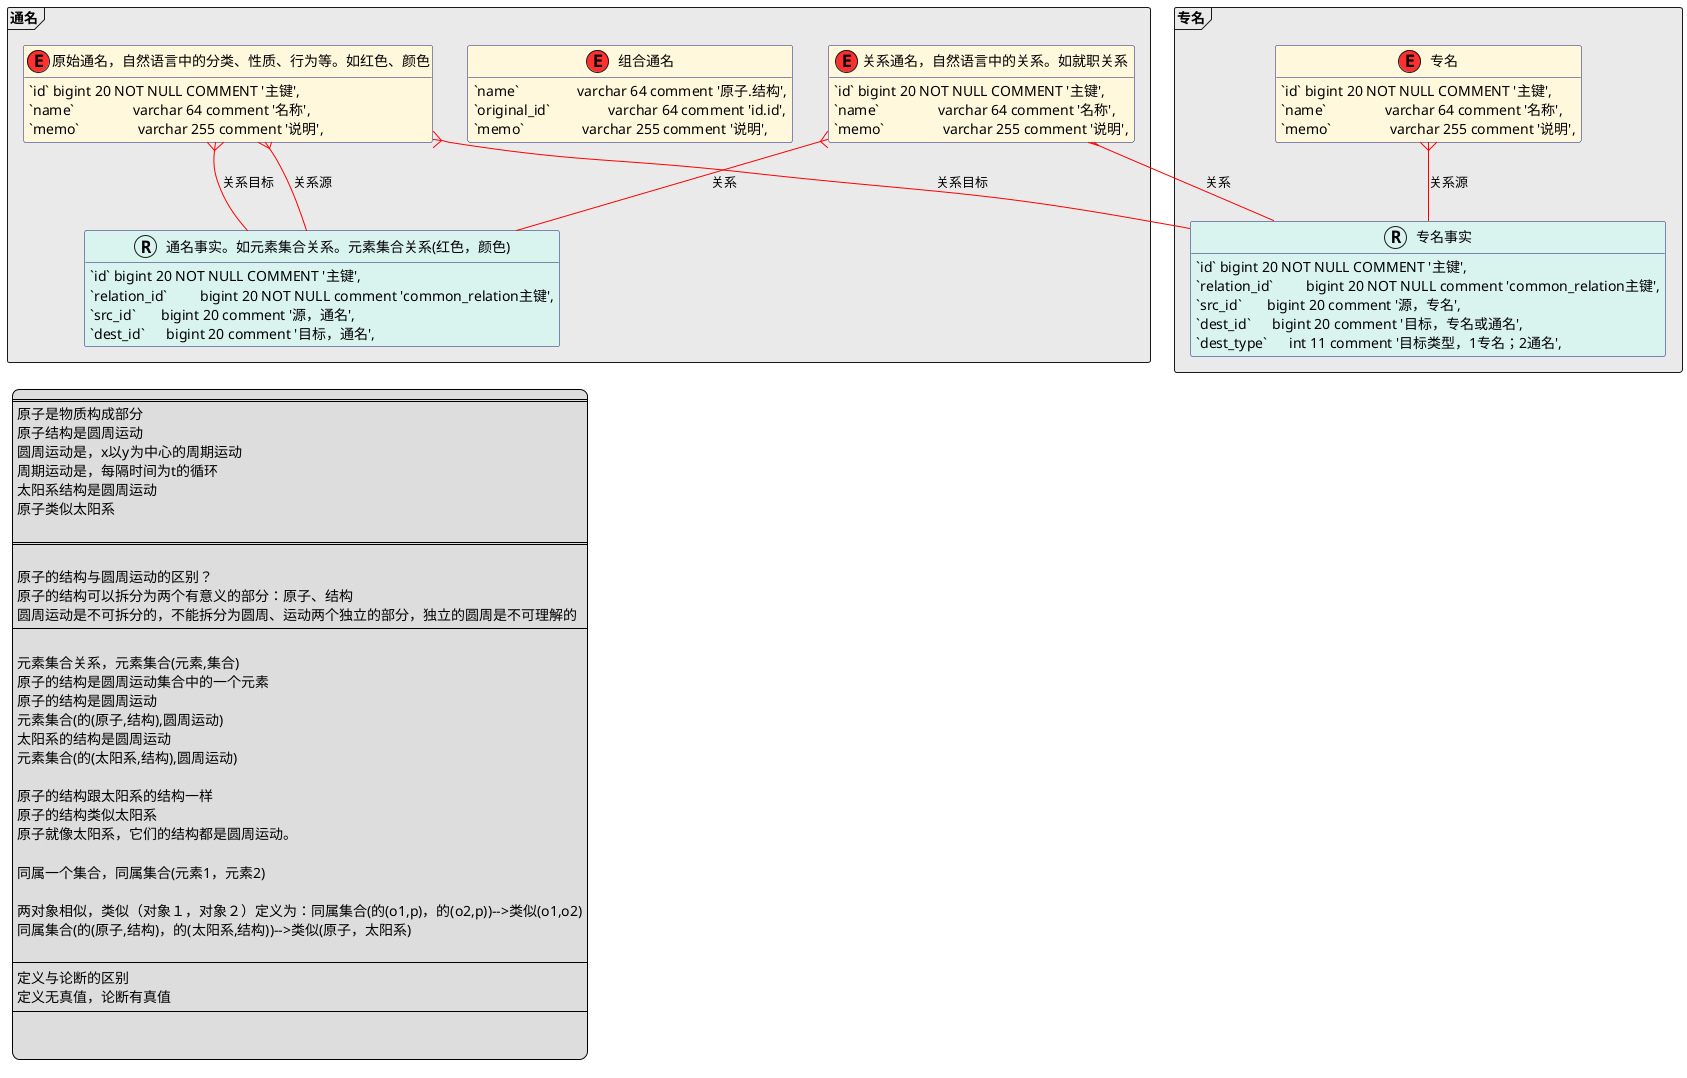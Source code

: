 @startuml

/'实体表'/
!define EntityTable(name,desc) class name as "desc" << (E,#FF3030) >>  #CORNSILK
/'子集表'/
!define SubsetTable(name,desc) class name as "desc" << (S,#FFDEAD) >>
/'关系表'/
!define RelationTable(name,desc) class name as "desc" << (R,#D9F4EF) >>  #D9F4EF
/'日志表'/
!define LogRecordTable(name,desc) class name as "desc" << (L,#8DB6CD) >>
/'验证表'/
!define CommonTable(name,desc) class name as "desc" << (C,#B5B5B5) >>



!define varchar(x) varchar x
!define tinyint(x) tinyint x
!define smallint(x) smallint x
!define mediumint(x) mediumint x
!define int(x) int x
!define bigint(x) bigint x
!define decimal(x,y) decimal x,y

hide methods
hide stereotypes

skinparam class {
    BackgroundColor white
    ArrowColor red
    BorderColor MidnightBlue
}



package 通名 <<Frame>> #EAEAEA{

    EntityTable(common_signal_name, "原始通名，自然语言中的分类、性质、行为等。如红色、颜色"){
        `id` bigint(20) NOT NULL COMMENT '主键',
        `name`                varchar(64) comment '名称',
        `memo`                varchar(255) comment '说明',
        PRIMARY KEY (`id`)
    }

    EntityTable(common_compose_name, "组合通名"){
        `name`                varchar(64) comment '原子.结构',
        `original_id`                varchar(64) comment 'id.id',
        `memo`                varchar(255) comment '说明',
        PRIMARY KEY (`id`)
    }

    EntityTable(common_relation, "关系通名，自然语言中的关系。如就职关系"){
        `id` bigint(20) NOT NULL COMMENT '主键',
        `name`                varchar(64) comment '名称',
        `memo`                varchar(255) comment '说明',
        PRIMARY KEY (`id`)
    }

    RelationTable(common_fact, "通名事实。如元素集合关系。元素集合关系(红色，颜色)"){
        `id` bigint(20) NOT NULL COMMENT '主键',
        `relation_id`         bigint(20) NOT NULL comment 'common_relation主键',
        `src_id`       bigint(20) comment '源，通名',
        `dest_id`      bigint(20) comment '目标，通名',
        PRIMARY KEY (`id`)
    }

    common_signal_name }-- common_fact:关系源
    common_signal_name }-- common_fact:关系目标
    common_relation }-- common_fact:关系


}

package 专名 <<Frame>> #EAEAEA{

    EntityTable(proper_name, "专名"){
        `id` bigint(20) NOT NULL COMMENT '主键',
        `name`                varchar(64) comment '名称',
        `memo`                varchar(255) comment '说明',
        PRIMARY KEY (`id`)
    }

    RelationTable(proper_fact, "专名事实"){
        `id` bigint(20) NOT NULL COMMENT '主键',
        `relation_id`         bigint(20) NOT NULL comment 'common_relation主键',
        `src_id`       bigint(20) comment '源，专名',
        `dest_id`      bigint(20) comment '目标，专名或通名',
        `dest_type`      int(11) comment '目标类型，1专名；2通名',
        PRIMARY KEY (`id`)
    }

    proper_name }-- proper_fact:关系源
    common_signal_name }-- proper_fact:关系目标
    common_relation }-- proper_fact:关系


}

legend left
====
原子是物质构成部分
原子结构是圆周运动
圆周运动是，x以y为中心的周期运动
周期运动是，每隔时间为t的循环
太阳系结构是圆周运动
原子类似太阳系

====

原子的结构与圆周运动的区别？
原子的结构可以拆分为两个有意义的部分：原子、结构
圆周运动是不可拆分的，不能拆分为圆周、运动两个独立的部分，独立的圆周是不可理解的
----

元素集合关系，元素集合(元素,集合)
原子的结构是圆周运动集合中的一个元素
原子的结构是圆周运动
元素集合(的(原子,结构),圆周运动)
太阳系的结构是圆周运动
元素集合(的(太阳系,结构),圆周运动)

原子的结构跟太阳系的结构一样
原子的结构类似太阳系
原子就像太阳系，它们的结构都是圆周运动。

同属一个集合，同属集合(元素1，元素2)

两对象相似，类似（对象１，对象２）定义为：同属集合(的(o1,p)，的(o2,p))-->类似(o1,o2)
同属集合(的(原子,结构)，的(太阳系,结构))-->类似(原子，太阳系)

----
定义与论断的区别
定义无真值，论断有真值
----


endlegend
@enduml


